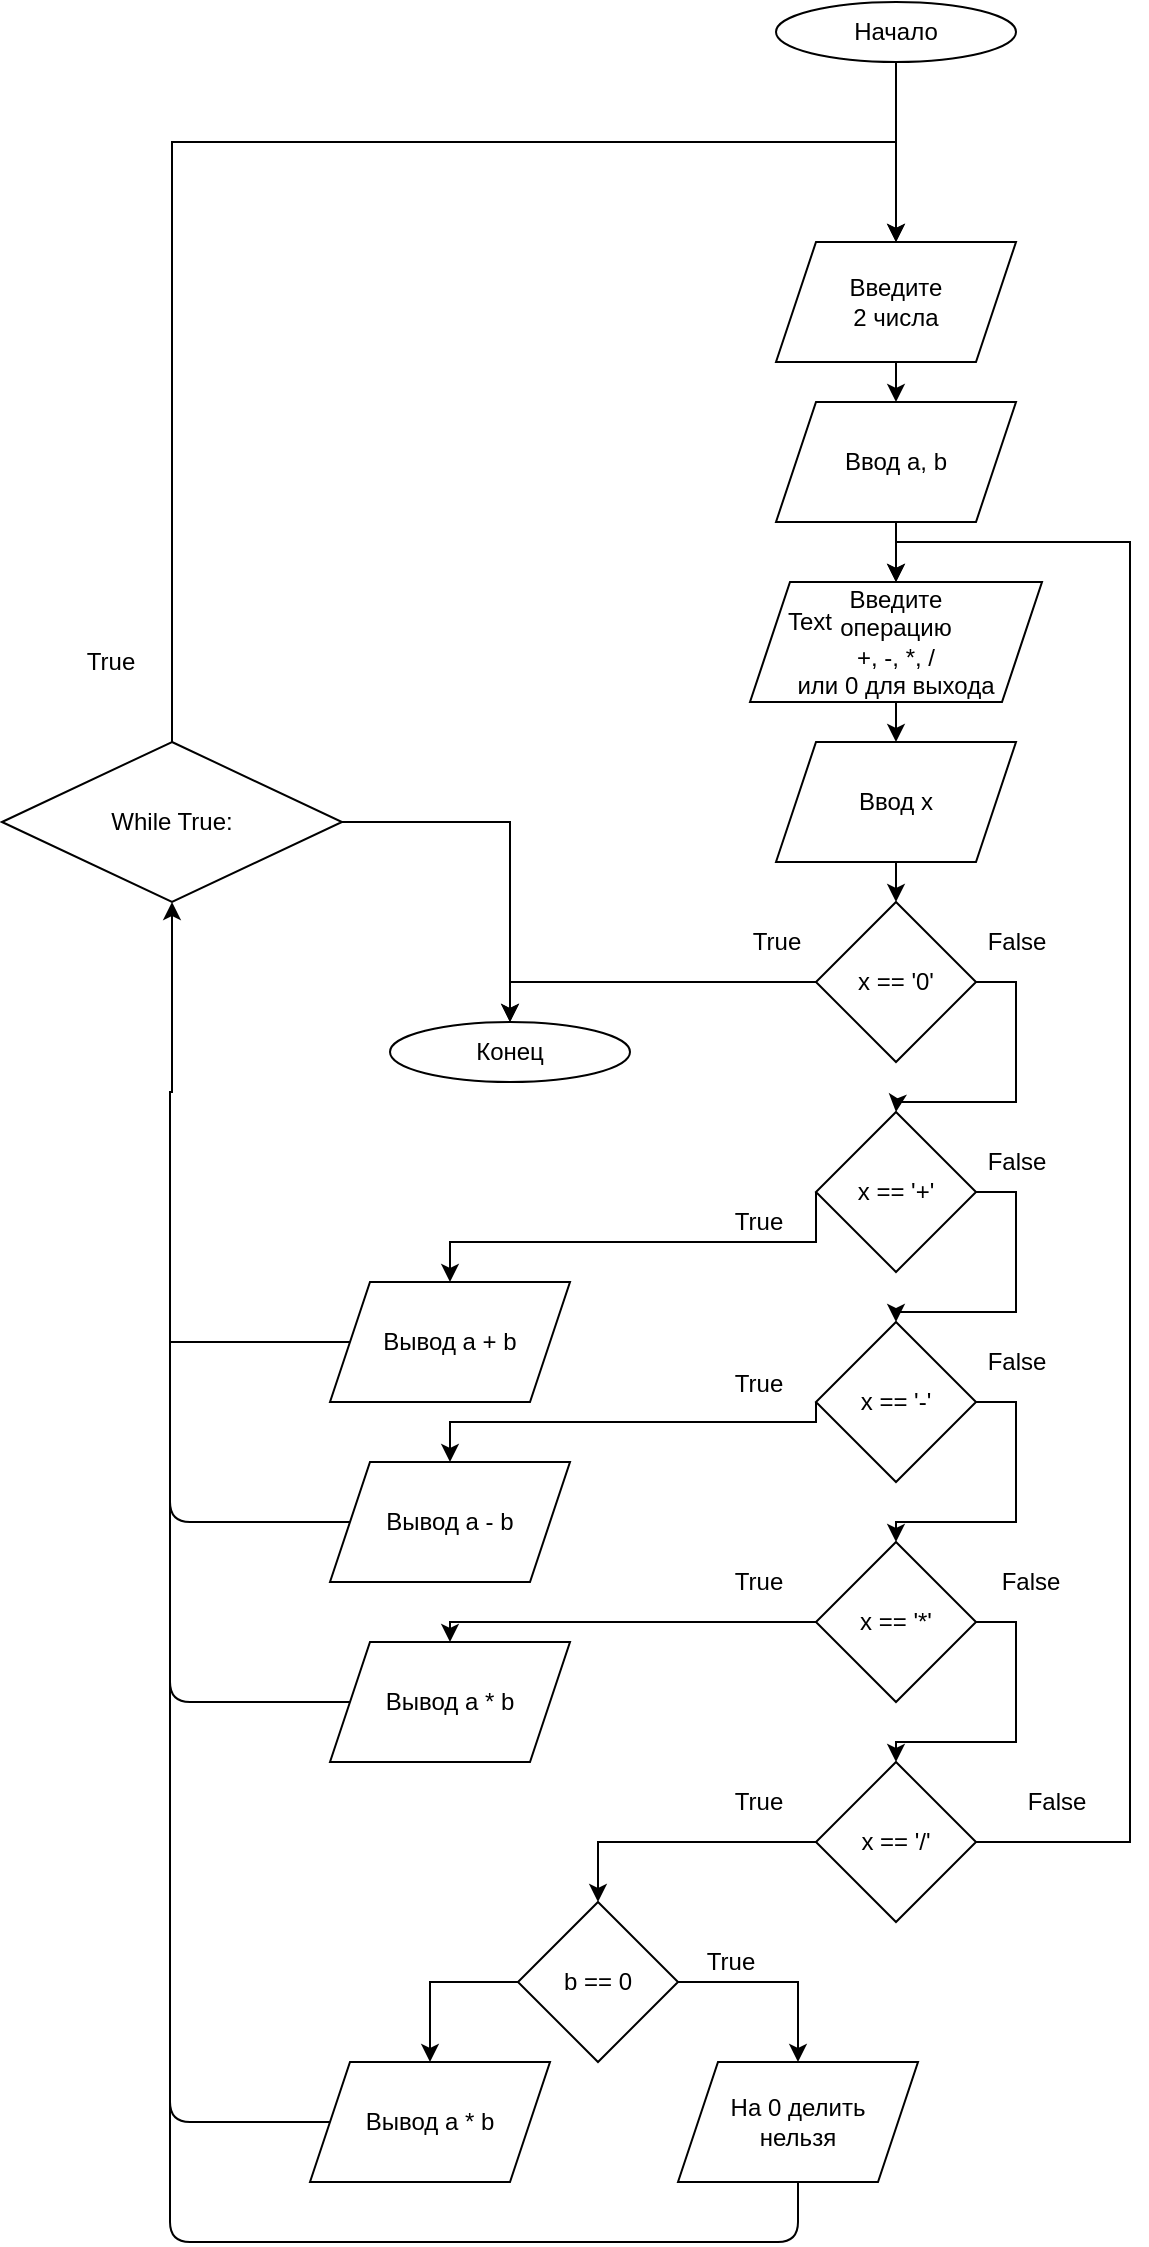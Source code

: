 <mxfile version="13.10.9" type="github" pages="4">
  <diagram id="VT2f-Ld-fOvwMGKV6vzP" name="Task-1">
    <mxGraphModel dx="1113" dy="523" grid="1" gridSize="10" guides="1" tooltips="1" connect="1" arrows="1" fold="1" page="1" pageScale="1" pageWidth="827" pageHeight="1169" math="0" shadow="0">
      <root>
        <mxCell id="0" />
        <mxCell id="1" parent="0" />
        <mxCell id="t2oTwk8DVBexvegv-AdL-6" style="edgeStyle=orthogonalEdgeStyle;rounded=0;orthogonalLoop=1;jettySize=auto;html=1;exitX=0.5;exitY=1;exitDx=0;exitDy=0;entryX=0.5;entryY=0;entryDx=0;entryDy=0;" edge="1" parent="1" source="LcvdypNpKHE5uMJmsT2d-2" target="LcvdypNpKHE5uMJmsT2d-3">
          <mxGeometry relative="1" as="geometry">
            <Array as="points">
              <mxPoint x="523" y="110" />
              <mxPoint x="523" y="110" />
            </Array>
          </mxGeometry>
        </mxCell>
        <mxCell id="LcvdypNpKHE5uMJmsT2d-2" value="Начало" style="ellipse;whiteSpace=wrap;html=1;" vertex="1" parent="1">
          <mxGeometry x="463" y="30" width="120" height="30" as="geometry" />
        </mxCell>
        <mxCell id="LcvdypNpKHE5uMJmsT2d-62" style="edgeStyle=orthogonalEdgeStyle;rounded=0;orthogonalLoop=1;jettySize=auto;html=1;exitX=0.5;exitY=1;exitDx=0;exitDy=0;entryX=0.5;entryY=0;entryDx=0;entryDy=0;" edge="1" parent="1" source="LcvdypNpKHE5uMJmsT2d-3" target="LcvdypNpKHE5uMJmsT2d-6">
          <mxGeometry relative="1" as="geometry" />
        </mxCell>
        <mxCell id="LcvdypNpKHE5uMJmsT2d-3" value="Введите &lt;br&gt;2 числа" style="shape=parallelogram;perimeter=parallelogramPerimeter;whiteSpace=wrap;html=1;fixedSize=1;" vertex="1" parent="1">
          <mxGeometry x="463" y="150" width="120" height="60" as="geometry" />
        </mxCell>
        <mxCell id="LcvdypNpKHE5uMJmsT2d-63" style="edgeStyle=orthogonalEdgeStyle;rounded=0;orthogonalLoop=1;jettySize=auto;html=1;exitX=0.5;exitY=1;exitDx=0;exitDy=0;" edge="1" parent="1" source="LcvdypNpKHE5uMJmsT2d-6">
          <mxGeometry relative="1" as="geometry">
            <mxPoint x="523" y="320" as="targetPoint" />
          </mxGeometry>
        </mxCell>
        <mxCell id="LcvdypNpKHE5uMJmsT2d-6" value="Ввод а, b" style="shape=parallelogram;perimeter=parallelogramPerimeter;whiteSpace=wrap;html=1;fixedSize=1;" vertex="1" parent="1">
          <mxGeometry x="463" y="230" width="120" height="60" as="geometry" />
        </mxCell>
        <mxCell id="LcvdypNpKHE5uMJmsT2d-64" style="edgeStyle=orthogonalEdgeStyle;rounded=0;orthogonalLoop=1;jettySize=auto;html=1;exitX=0.5;exitY=1;exitDx=0;exitDy=0;entryX=0.5;entryY=0;entryDx=0;entryDy=0;" edge="1" parent="1" source="LcvdypNpKHE5uMJmsT2d-7" target="LcvdypNpKHE5uMJmsT2d-8">
          <mxGeometry relative="1" as="geometry" />
        </mxCell>
        <mxCell id="LcvdypNpKHE5uMJmsT2d-7" value="Введите &lt;br&gt;операцию&lt;br&gt;+, -, *, /&lt;br&gt;или 0 для выхода" style="shape=parallelogram;perimeter=parallelogramPerimeter;whiteSpace=wrap;html=1;fixedSize=1;" vertex="1" parent="1">
          <mxGeometry x="450" y="320" width="146" height="60" as="geometry" />
        </mxCell>
        <mxCell id="LcvdypNpKHE5uMJmsT2d-65" style="edgeStyle=orthogonalEdgeStyle;rounded=0;orthogonalLoop=1;jettySize=auto;html=1;exitX=0.5;exitY=1;exitDx=0;exitDy=0;entryX=0.5;entryY=0;entryDx=0;entryDy=0;" edge="1" parent="1" source="LcvdypNpKHE5uMJmsT2d-8" target="LcvdypNpKHE5uMJmsT2d-10">
          <mxGeometry relative="1" as="geometry" />
        </mxCell>
        <mxCell id="LcvdypNpKHE5uMJmsT2d-8" value="Ввод x" style="shape=parallelogram;perimeter=parallelogramPerimeter;whiteSpace=wrap;html=1;fixedSize=1;" vertex="1" parent="1">
          <mxGeometry x="463" y="400" width="120" height="60" as="geometry" />
        </mxCell>
        <mxCell id="t2oTwk8DVBexvegv-AdL-5" style="edgeStyle=orthogonalEdgeStyle;rounded=0;orthogonalLoop=1;jettySize=auto;html=1;exitX=0.5;exitY=0;exitDx=0;exitDy=0;entryX=0.5;entryY=0;entryDx=0;entryDy=0;" edge="1" parent="1" source="LcvdypNpKHE5uMJmsT2d-9" target="LcvdypNpKHE5uMJmsT2d-3">
          <mxGeometry relative="1" as="geometry">
            <Array as="points">
              <mxPoint x="161" y="100" />
              <mxPoint x="523" y="100" />
            </Array>
          </mxGeometry>
        </mxCell>
        <mxCell id="t2oTwk8DVBexvegv-AdL-11" style="edgeStyle=orthogonalEdgeStyle;rounded=0;orthogonalLoop=1;jettySize=auto;html=1;exitX=1;exitY=0.5;exitDx=0;exitDy=0;entryX=0.5;entryY=0;entryDx=0;entryDy=0;" edge="1" parent="1" source="LcvdypNpKHE5uMJmsT2d-9" target="LcvdypNpKHE5uMJmsT2d-11">
          <mxGeometry relative="1" as="geometry" />
        </mxCell>
        <mxCell id="LcvdypNpKHE5uMJmsT2d-9" value="While True:" style="rhombus;whiteSpace=wrap;html=1;" vertex="1" parent="1">
          <mxGeometry x="76" y="400" width="170" height="80" as="geometry" />
        </mxCell>
        <mxCell id="LcvdypNpKHE5uMJmsT2d-12" style="edgeStyle=orthogonalEdgeStyle;rounded=0;orthogonalLoop=1;jettySize=auto;html=1;exitX=0;exitY=0.5;exitDx=0;exitDy=0;entryX=0.5;entryY=0;entryDx=0;entryDy=0;" edge="1" parent="1" source="LcvdypNpKHE5uMJmsT2d-10" target="LcvdypNpKHE5uMJmsT2d-11">
          <mxGeometry relative="1" as="geometry" />
        </mxCell>
        <mxCell id="LcvdypNpKHE5uMJmsT2d-19" style="edgeStyle=orthogonalEdgeStyle;rounded=0;orthogonalLoop=1;jettySize=auto;html=1;exitX=1;exitY=0.5;exitDx=0;exitDy=0;entryX=0.5;entryY=0;entryDx=0;entryDy=0;" edge="1" parent="1" source="LcvdypNpKHE5uMJmsT2d-10">
          <mxGeometry relative="1" as="geometry">
            <mxPoint x="523" y="585" as="targetPoint" />
          </mxGeometry>
        </mxCell>
        <mxCell id="LcvdypNpKHE5uMJmsT2d-10" value="x == &#39;0&#39;" style="rhombus;whiteSpace=wrap;html=1;" vertex="1" parent="1">
          <mxGeometry x="483" y="480" width="80" height="80" as="geometry" />
        </mxCell>
        <mxCell id="LcvdypNpKHE5uMJmsT2d-11" value="Конец" style="ellipse;whiteSpace=wrap;html=1;" vertex="1" parent="1">
          <mxGeometry x="270" y="540" width="120" height="30" as="geometry" />
        </mxCell>
        <mxCell id="LcvdypNpKHE5uMJmsT2d-15" value="Text" style="text;html=1;strokeColor=none;fillColor=none;align=center;verticalAlign=middle;whiteSpace=wrap;rounded=0;" vertex="1" parent="1">
          <mxGeometry x="460" y="330" width="40" height="20" as="geometry" />
        </mxCell>
        <mxCell id="LcvdypNpKHE5uMJmsT2d-16" value="True" style="text;html=1;align=center;verticalAlign=middle;resizable=0;points=[];autosize=1;" vertex="1" parent="1">
          <mxGeometry x="110" y="350" width="40" height="20" as="geometry" />
        </mxCell>
        <mxCell id="LcvdypNpKHE5uMJmsT2d-18" value="True" style="text;html=1;align=center;verticalAlign=middle;resizable=0;points=[];autosize=1;" vertex="1" parent="1">
          <mxGeometry x="434" y="630" width="40" height="20" as="geometry" />
        </mxCell>
        <mxCell id="LcvdypNpKHE5uMJmsT2d-49" style="edgeStyle=orthogonalEdgeStyle;rounded=0;orthogonalLoop=1;jettySize=auto;html=1;exitX=1;exitY=0.5;exitDx=0;exitDy=0;entryX=0.5;entryY=0;entryDx=0;entryDy=0;" edge="1" parent="1" source="LcvdypNpKHE5uMJmsT2d-20" target="LcvdypNpKHE5uMJmsT2d-21">
          <mxGeometry relative="1" as="geometry" />
        </mxCell>
        <mxCell id="LcvdypNpKHE5uMJmsT2d-50" style="edgeStyle=orthogonalEdgeStyle;rounded=0;orthogonalLoop=1;jettySize=auto;html=1;exitX=0;exitY=0.5;exitDx=0;exitDy=0;entryX=0.5;entryY=0;entryDx=0;entryDy=0;" edge="1" parent="1" source="LcvdypNpKHE5uMJmsT2d-20" target="LcvdypNpKHE5uMJmsT2d-24">
          <mxGeometry relative="1" as="geometry">
            <Array as="points">
              <mxPoint x="483" y="650" />
              <mxPoint x="300" y="650" />
            </Array>
          </mxGeometry>
        </mxCell>
        <mxCell id="LcvdypNpKHE5uMJmsT2d-20" value="x == &#39;+&#39;" style="rhombus;whiteSpace=wrap;html=1;" vertex="1" parent="1">
          <mxGeometry x="483" y="585" width="80" height="80" as="geometry" />
        </mxCell>
        <mxCell id="LcvdypNpKHE5uMJmsT2d-48" style="edgeStyle=orthogonalEdgeStyle;rounded=0;orthogonalLoop=1;jettySize=auto;html=1;exitX=1;exitY=0.5;exitDx=0;exitDy=0;" edge="1" parent="1" source="LcvdypNpKHE5uMJmsT2d-21" target="LcvdypNpKHE5uMJmsT2d-22">
          <mxGeometry relative="1" as="geometry" />
        </mxCell>
        <mxCell id="LcvdypNpKHE5uMJmsT2d-51" style="edgeStyle=orthogonalEdgeStyle;rounded=0;orthogonalLoop=1;jettySize=auto;html=1;exitX=0;exitY=0.5;exitDx=0;exitDy=0;entryX=0.5;entryY=0;entryDx=0;entryDy=0;" edge="1" parent="1" source="LcvdypNpKHE5uMJmsT2d-21" target="LcvdypNpKHE5uMJmsT2d-25">
          <mxGeometry relative="1" as="geometry">
            <Array as="points">
              <mxPoint x="483" y="740" />
              <mxPoint x="300" y="740" />
            </Array>
          </mxGeometry>
        </mxCell>
        <mxCell id="LcvdypNpKHE5uMJmsT2d-21" value="x == &#39;-&#39;" style="rhombus;whiteSpace=wrap;html=1;" vertex="1" parent="1">
          <mxGeometry x="483" y="690" width="80" height="80" as="geometry" />
        </mxCell>
        <mxCell id="LcvdypNpKHE5uMJmsT2d-47" style="edgeStyle=orthogonalEdgeStyle;rounded=0;orthogonalLoop=1;jettySize=auto;html=1;exitX=1;exitY=0.5;exitDx=0;exitDy=0;" edge="1" parent="1" source="LcvdypNpKHE5uMJmsT2d-22" target="LcvdypNpKHE5uMJmsT2d-23">
          <mxGeometry relative="1" as="geometry" />
        </mxCell>
        <mxCell id="LcvdypNpKHE5uMJmsT2d-52" style="edgeStyle=orthogonalEdgeStyle;rounded=0;orthogonalLoop=1;jettySize=auto;html=1;exitX=0;exitY=0.5;exitDx=0;exitDy=0;entryX=0.5;entryY=0;entryDx=0;entryDy=0;" edge="1" parent="1" source="LcvdypNpKHE5uMJmsT2d-22" target="LcvdypNpKHE5uMJmsT2d-26">
          <mxGeometry relative="1" as="geometry">
            <Array as="points">
              <mxPoint x="300" y="840" />
            </Array>
          </mxGeometry>
        </mxCell>
        <mxCell id="LcvdypNpKHE5uMJmsT2d-22" value="x == &#39;*&#39;" style="rhombus;whiteSpace=wrap;html=1;" vertex="1" parent="1">
          <mxGeometry x="483" y="800" width="80" height="80" as="geometry" />
        </mxCell>
        <mxCell id="LcvdypNpKHE5uMJmsT2d-43" style="edgeStyle=orthogonalEdgeStyle;rounded=0;orthogonalLoop=1;jettySize=auto;html=1;exitX=0;exitY=0.5;exitDx=0;exitDy=0;entryX=0.5;entryY=0;entryDx=0;entryDy=0;" edge="1" parent="1" source="LcvdypNpKHE5uMJmsT2d-23" target="LcvdypNpKHE5uMJmsT2d-7">
          <mxGeometry relative="1" as="geometry">
            <Array as="points">
              <mxPoint x="640" y="950" />
              <mxPoint x="640" y="300" />
              <mxPoint x="523" y="300" />
            </Array>
          </mxGeometry>
        </mxCell>
        <mxCell id="LcvdypNpKHE5uMJmsT2d-44" style="edgeStyle=orthogonalEdgeStyle;rounded=0;orthogonalLoop=1;jettySize=auto;html=1;exitX=0;exitY=0.5;exitDx=0;exitDy=0;entryX=0.5;entryY=0;entryDx=0;entryDy=0;" edge="1" parent="1" source="LcvdypNpKHE5uMJmsT2d-23" target="LcvdypNpKHE5uMJmsT2d-37">
          <mxGeometry relative="1" as="geometry" />
        </mxCell>
        <mxCell id="LcvdypNpKHE5uMJmsT2d-23" value="x == &#39;/&#39;" style="rhombus;whiteSpace=wrap;html=1;" vertex="1" parent="1">
          <mxGeometry x="483" y="910" width="80" height="80" as="geometry" />
        </mxCell>
        <mxCell id="t2oTwk8DVBexvegv-AdL-1" style="edgeStyle=orthogonalEdgeStyle;rounded=0;orthogonalLoop=1;jettySize=auto;html=1;exitX=0;exitY=0.5;exitDx=0;exitDy=0;entryX=0.5;entryY=1;entryDx=0;entryDy=0;" edge="1" parent="1" source="LcvdypNpKHE5uMJmsT2d-24" target="LcvdypNpKHE5uMJmsT2d-9">
          <mxGeometry relative="1" as="geometry">
            <Array as="points">
              <mxPoint x="160" y="700" />
              <mxPoint x="160" y="575" />
              <mxPoint x="161" y="480" />
            </Array>
          </mxGeometry>
        </mxCell>
        <mxCell id="LcvdypNpKHE5uMJmsT2d-24" value="Вывод a + b" style="shape=parallelogram;perimeter=parallelogramPerimeter;whiteSpace=wrap;html=1;fixedSize=1;" vertex="1" parent="1">
          <mxGeometry x="240" y="670" width="120" height="60" as="geometry" />
        </mxCell>
        <mxCell id="LcvdypNpKHE5uMJmsT2d-25" value="Вывод a - b" style="shape=parallelogram;perimeter=parallelogramPerimeter;whiteSpace=wrap;html=1;fixedSize=1;" vertex="1" parent="1">
          <mxGeometry x="240" y="760" width="120" height="60" as="geometry" />
        </mxCell>
        <mxCell id="LcvdypNpKHE5uMJmsT2d-26" value="Вывод a * b" style="shape=parallelogram;perimeter=parallelogramPerimeter;whiteSpace=wrap;html=1;fixedSize=1;" vertex="1" parent="1">
          <mxGeometry x="240" y="850" width="120" height="60" as="geometry" />
        </mxCell>
        <mxCell id="LcvdypNpKHE5uMJmsT2d-39" style="edgeStyle=orthogonalEdgeStyle;rounded=0;orthogonalLoop=1;jettySize=auto;html=1;exitX=1;exitY=0.5;exitDx=0;exitDy=0;entryX=0.5;entryY=0;entryDx=0;entryDy=0;" edge="1" parent="1" source="LcvdypNpKHE5uMJmsT2d-37" target="LcvdypNpKHE5uMJmsT2d-38">
          <mxGeometry relative="1" as="geometry" />
        </mxCell>
        <mxCell id="LcvdypNpKHE5uMJmsT2d-42" style="edgeStyle=orthogonalEdgeStyle;rounded=0;orthogonalLoop=1;jettySize=auto;html=1;exitX=0;exitY=0.5;exitDx=0;exitDy=0;entryX=0.5;entryY=0;entryDx=0;entryDy=0;" edge="1" parent="1" source="LcvdypNpKHE5uMJmsT2d-37" target="LcvdypNpKHE5uMJmsT2d-41">
          <mxGeometry relative="1" as="geometry" />
        </mxCell>
        <mxCell id="LcvdypNpKHE5uMJmsT2d-37" value="b == 0" style="rhombus;whiteSpace=wrap;html=1;" vertex="1" parent="1">
          <mxGeometry x="334" y="980" width="80" height="80" as="geometry" />
        </mxCell>
        <mxCell id="LcvdypNpKHE5uMJmsT2d-38" value="На 0 делить &lt;br&gt;нельзя" style="shape=parallelogram;perimeter=parallelogramPerimeter;whiteSpace=wrap;html=1;fixedSize=1;" vertex="1" parent="1">
          <mxGeometry x="414" y="1060" width="120" height="60" as="geometry" />
        </mxCell>
        <mxCell id="LcvdypNpKHE5uMJmsT2d-41" value="Вывод a * b" style="shape=parallelogram;perimeter=parallelogramPerimeter;whiteSpace=wrap;html=1;fixedSize=1;" vertex="1" parent="1">
          <mxGeometry x="230" y="1060" width="120" height="60" as="geometry" />
        </mxCell>
        <mxCell id="LcvdypNpKHE5uMJmsT2d-45" value="True" style="text;html=1;align=center;verticalAlign=middle;resizable=0;points=[];autosize=1;" vertex="1" parent="1">
          <mxGeometry x="443" y="490" width="40" height="20" as="geometry" />
        </mxCell>
        <mxCell id="LcvdypNpKHE5uMJmsT2d-46" value="True" style="text;html=1;align=center;verticalAlign=middle;resizable=0;points=[];autosize=1;" vertex="1" parent="1">
          <mxGeometry x="434" y="711" width="40" height="20" as="geometry" />
        </mxCell>
        <mxCell id="LcvdypNpKHE5uMJmsT2d-59" value="True" style="text;html=1;align=center;verticalAlign=middle;resizable=0;points=[];autosize=1;" vertex="1" parent="1">
          <mxGeometry x="434" y="810" width="40" height="20" as="geometry" />
        </mxCell>
        <mxCell id="LcvdypNpKHE5uMJmsT2d-60" value="True" style="text;html=1;align=center;verticalAlign=middle;resizable=0;points=[];autosize=1;" vertex="1" parent="1">
          <mxGeometry x="434" y="920" width="40" height="20" as="geometry" />
        </mxCell>
        <mxCell id="LcvdypNpKHE5uMJmsT2d-66" value="True" style="text;html=1;align=center;verticalAlign=middle;resizable=0;points=[];autosize=1;" vertex="1" parent="1">
          <mxGeometry x="420" y="1000" width="40" height="20" as="geometry" />
        </mxCell>
        <mxCell id="LcvdypNpKHE5uMJmsT2d-67" value="False" style="text;html=1;align=center;verticalAlign=middle;resizable=0;points=[];autosize=1;" vertex="1" parent="1">
          <mxGeometry x="583" y="920" width="40" height="20" as="geometry" />
        </mxCell>
        <mxCell id="LcvdypNpKHE5uMJmsT2d-70" value="" style="endArrow=none;html=1;exitX=0;exitY=0.5;exitDx=0;exitDy=0;" edge="1" parent="1" source="LcvdypNpKHE5uMJmsT2d-25">
          <mxGeometry width="50" height="50" relative="1" as="geometry">
            <mxPoint x="430" y="690" as="sourcePoint" />
            <mxPoint x="160" y="700" as="targetPoint" />
            <Array as="points">
              <mxPoint x="160" y="790" />
            </Array>
          </mxGeometry>
        </mxCell>
        <mxCell id="LcvdypNpKHE5uMJmsT2d-71" value="" style="endArrow=none;html=1;exitX=0;exitY=0.5;exitDx=0;exitDy=0;" edge="1" parent="1">
          <mxGeometry width="50" height="50" relative="1" as="geometry">
            <mxPoint x="250" y="880" as="sourcePoint" />
            <mxPoint x="160" y="750" as="targetPoint" />
            <Array as="points">
              <mxPoint x="160" y="880" />
            </Array>
          </mxGeometry>
        </mxCell>
        <mxCell id="LcvdypNpKHE5uMJmsT2d-72" value="" style="endArrow=none;html=1;exitX=0;exitY=0.5;exitDx=0;exitDy=0;" edge="1" parent="1">
          <mxGeometry width="50" height="50" relative="1" as="geometry">
            <mxPoint x="240" y="1090" as="sourcePoint" />
            <mxPoint x="160" y="840" as="targetPoint" />
            <Array as="points">
              <mxPoint x="160" y="1090" />
            </Array>
          </mxGeometry>
        </mxCell>
        <mxCell id="LcvdypNpKHE5uMJmsT2d-73" value="" style="endArrow=none;html=1;exitX=0.5;exitY=1;exitDx=0;exitDy=0;" edge="1" parent="1" source="LcvdypNpKHE5uMJmsT2d-38">
          <mxGeometry width="50" height="50" relative="1" as="geometry">
            <mxPoint x="240" y="1150" as="sourcePoint" />
            <mxPoint x="160" y="900" as="targetPoint" />
            <Array as="points">
              <mxPoint x="474" y="1150" />
              <mxPoint x="160" y="1150" />
            </Array>
          </mxGeometry>
        </mxCell>
        <mxCell id="t2oTwk8DVBexvegv-AdL-7" value="False" style="text;html=1;align=center;verticalAlign=middle;resizable=0;points=[];autosize=1;" vertex="1" parent="1">
          <mxGeometry x="570" y="810" width="40" height="20" as="geometry" />
        </mxCell>
        <mxCell id="t2oTwk8DVBexvegv-AdL-8" value="False" style="text;html=1;align=center;verticalAlign=middle;resizable=0;points=[];autosize=1;" vertex="1" parent="1">
          <mxGeometry x="563" y="700" width="40" height="20" as="geometry" />
        </mxCell>
        <mxCell id="t2oTwk8DVBexvegv-AdL-9" value="False" style="text;html=1;align=center;verticalAlign=middle;resizable=0;points=[];autosize=1;" vertex="1" parent="1">
          <mxGeometry x="563" y="600" width="40" height="20" as="geometry" />
        </mxCell>
        <mxCell id="t2oTwk8DVBexvegv-AdL-10" value="False" style="text;html=1;align=center;verticalAlign=middle;resizable=0;points=[];autosize=1;" vertex="1" parent="1">
          <mxGeometry x="563" y="490" width="40" height="20" as="geometry" />
        </mxCell>
      </root>
    </mxGraphModel>
  </diagram>
  <diagram id="Qdlk5QYMkJc4JxkGCav2" name="Task-2">
    <mxGraphModel dx="779" dy="366" grid="1" gridSize="10" guides="1" tooltips="1" connect="1" arrows="1" fold="1" page="1" pageScale="1" pageWidth="827" pageHeight="1169" math="0" shadow="0">
      <root>
        <mxCell id="s9MO6slRQAKR452YOkkZ-0" />
        <mxCell id="s9MO6slRQAKR452YOkkZ-1" parent="s9MO6slRQAKR452YOkkZ-0" />
        <mxCell id="WdgyCrZn1hmxIxN4cczu-21" style="edgeStyle=orthogonalEdgeStyle;rounded=0;orthogonalLoop=1;jettySize=auto;html=1;exitX=0.5;exitY=1;exitDx=0;exitDy=0;entryX=0.5;entryY=0;entryDx=0;entryDy=0;" edge="1" parent="s9MO6slRQAKR452YOkkZ-1" source="s9MO6slRQAKR452YOkkZ-2" target="s9MO6slRQAKR452YOkkZ-3">
          <mxGeometry relative="1" as="geometry" />
        </mxCell>
        <mxCell id="s9MO6slRQAKR452YOkkZ-2" value="Начало" style="ellipse;whiteSpace=wrap;html=1;" vertex="1" parent="s9MO6slRQAKR452YOkkZ-1">
          <mxGeometry x="354" y="40" width="120" height="30" as="geometry" />
        </mxCell>
        <mxCell id="WdgyCrZn1hmxIxN4cczu-22" style="edgeStyle=orthogonalEdgeStyle;rounded=0;orthogonalLoop=1;jettySize=auto;html=1;exitX=0.5;exitY=1;exitDx=0;exitDy=0;entryX=0.5;entryY=0;entryDx=0;entryDy=0;" edge="1" parent="s9MO6slRQAKR452YOkkZ-1" source="s9MO6slRQAKR452YOkkZ-3" target="s9MO6slRQAKR452YOkkZ-5">
          <mxGeometry relative="1" as="geometry" />
        </mxCell>
        <mxCell id="s9MO6slRQAKR452YOkkZ-3" value="Введите число" style="shape=parallelogram;perimeter=parallelogramPerimeter;whiteSpace=wrap;html=1;fixedSize=1;" vertex="1" parent="s9MO6slRQAKR452YOkkZ-1">
          <mxGeometry x="354" y="90" width="120" height="40" as="geometry" />
        </mxCell>
        <mxCell id="s9MO6slRQAKR452YOkkZ-4" style="edgeStyle=orthogonalEdgeStyle;rounded=0;orthogonalLoop=1;jettySize=auto;html=1;exitX=0.5;exitY=1;exitDx=0;exitDy=0;" edge="1" parent="s9MO6slRQAKR452YOkkZ-1" source="s9MO6slRQAKR452YOkkZ-3" target="s9MO6slRQAKR452YOkkZ-3">
          <mxGeometry relative="1" as="geometry" />
        </mxCell>
        <mxCell id="WdgyCrZn1hmxIxN4cczu-23" style="edgeStyle=orthogonalEdgeStyle;rounded=0;orthogonalLoop=1;jettySize=auto;html=1;exitX=0.5;exitY=1;exitDx=0;exitDy=0;entryX=0.5;entryY=0;entryDx=0;entryDy=0;" edge="1" parent="s9MO6slRQAKR452YOkkZ-1" source="s9MO6slRQAKR452YOkkZ-5" target="WdgyCrZn1hmxIxN4cczu-3">
          <mxGeometry relative="1" as="geometry" />
        </mxCell>
        <mxCell id="s9MO6slRQAKR452YOkkZ-5" value="ввод а" style="shape=parallelogram;perimeter=parallelogramPerimeter;whiteSpace=wrap;html=1;fixedSize=1;" vertex="1" parent="s9MO6slRQAKR452YOkkZ-1">
          <mxGeometry x="354" y="150" width="120" height="40" as="geometry" />
        </mxCell>
        <mxCell id="WdgyCrZn1hmxIxN4cczu-4" style="edgeStyle=orthogonalEdgeStyle;rounded=0;orthogonalLoop=1;jettySize=auto;html=1;exitX=0.5;exitY=1;exitDx=0;exitDy=0;entryX=0.5;entryY=0;entryDx=0;entryDy=0;" edge="1" parent="s9MO6slRQAKR452YOkkZ-1" source="WdgyCrZn1hmxIxN4cczu-0" target="WdgyCrZn1hmxIxN4cczu-2">
          <mxGeometry relative="1" as="geometry" />
        </mxCell>
        <mxCell id="WdgyCrZn1hmxIxN4cczu-19" style="edgeStyle=orthogonalEdgeStyle;rounded=0;orthogonalLoop=1;jettySize=auto;html=1;exitX=1;exitY=0.5;exitDx=0;exitDy=0;entryX=0.5;entryY=0;entryDx=0;entryDy=0;" edge="1" parent="s9MO6slRQAKR452YOkkZ-1" source="WdgyCrZn1hmxIxN4cczu-0" target="WdgyCrZn1hmxIxN4cczu-18">
          <mxGeometry relative="1" as="geometry">
            <Array as="points">
              <mxPoint x="640" y="340" />
              <mxPoint x="640" y="680" />
              <mxPoint x="480" y="680" />
            </Array>
          </mxGeometry>
        </mxCell>
        <mxCell id="WdgyCrZn1hmxIxN4cczu-0" value="i &amp;lt;=n" style="rhombus;whiteSpace=wrap;html=1;" vertex="1" parent="s9MO6slRQAKR452YOkkZ-1">
          <mxGeometry x="374" y="300" width="80" height="80" as="geometry" />
        </mxCell>
        <mxCell id="WdgyCrZn1hmxIxN4cczu-7" style="edgeStyle=orthogonalEdgeStyle;rounded=0;orthogonalLoop=1;jettySize=auto;html=1;exitX=0.5;exitY=1;exitDx=0;exitDy=0;entryX=0.5;entryY=0;entryDx=0;entryDy=0;" edge="1" parent="s9MO6slRQAKR452YOkkZ-1" source="WdgyCrZn1hmxIxN4cczu-2" target="WdgyCrZn1hmxIxN4cczu-6">
          <mxGeometry relative="1" as="geometry" />
        </mxCell>
        <mxCell id="WdgyCrZn1hmxIxN4cczu-10" style="edgeStyle=orthogonalEdgeStyle;rounded=0;orthogonalLoop=1;jettySize=auto;html=1;exitX=1;exitY=0.5;exitDx=0;exitDy=0;" edge="1" parent="s9MO6slRQAKR452YOkkZ-1" source="WdgyCrZn1hmxIxN4cczu-2" target="WdgyCrZn1hmxIxN4cczu-9">
          <mxGeometry relative="1" as="geometry" />
        </mxCell>
        <mxCell id="WdgyCrZn1hmxIxN4cczu-2" value="int(a[i])%2 == 0" style="rhombus;whiteSpace=wrap;html=1;" vertex="1" parent="s9MO6slRQAKR452YOkkZ-1">
          <mxGeometry x="321" y="400" width="186" height="80" as="geometry" />
        </mxCell>
        <mxCell id="WdgyCrZn1hmxIxN4cczu-5" style="edgeStyle=orthogonalEdgeStyle;rounded=0;orthogonalLoop=1;jettySize=auto;html=1;exitX=0.5;exitY=1;exitDx=0;exitDy=0;entryX=0.5;entryY=0;entryDx=0;entryDy=0;" edge="1" parent="s9MO6slRQAKR452YOkkZ-1" source="WdgyCrZn1hmxIxN4cczu-3" target="WdgyCrZn1hmxIxN4cczu-0">
          <mxGeometry relative="1" as="geometry" />
        </mxCell>
        <mxCell id="WdgyCrZn1hmxIxN4cczu-3" value="i = 0&lt;br&gt;cnt1 = 0&lt;br&gt;cnt2 = 0" style="rounded=0;whiteSpace=wrap;html=1;" vertex="1" parent="s9MO6slRQAKR452YOkkZ-1">
          <mxGeometry x="354" y="210" width="120" height="60" as="geometry" />
        </mxCell>
        <mxCell id="WdgyCrZn1hmxIxN4cczu-13" style="edgeStyle=orthogonalEdgeStyle;rounded=0;orthogonalLoop=1;jettySize=auto;html=1;exitX=0.5;exitY=1;exitDx=0;exitDy=0;" edge="1" parent="s9MO6slRQAKR452YOkkZ-1" source="WdgyCrZn1hmxIxN4cczu-6">
          <mxGeometry relative="1" as="geometry">
            <mxPoint x="480" y="610" as="targetPoint" />
            <Array as="points">
              <mxPoint x="414" y="570" />
              <mxPoint x="480" y="570" />
            </Array>
          </mxGeometry>
        </mxCell>
        <mxCell id="WdgyCrZn1hmxIxN4cczu-6" value="cnt2 = cnt2 + 1" style="rounded=0;whiteSpace=wrap;html=1;" vertex="1" parent="s9MO6slRQAKR452YOkkZ-1">
          <mxGeometry x="354" y="500" width="120" height="30" as="geometry" />
        </mxCell>
        <mxCell id="WdgyCrZn1hmxIxN4cczu-14" style="edgeStyle=orthogonalEdgeStyle;rounded=0;orthogonalLoop=1;jettySize=auto;html=1;exitX=0.5;exitY=1;exitDx=0;exitDy=0;entryX=0;entryY=0.5;entryDx=0;entryDy=0;" edge="1" parent="s9MO6slRQAKR452YOkkZ-1" source="WdgyCrZn1hmxIxN4cczu-8" target="WdgyCrZn1hmxIxN4cczu-0">
          <mxGeometry relative="1" as="geometry">
            <Array as="points">
              <mxPoint x="480" y="660" />
              <mxPoint x="280" y="660" />
              <mxPoint x="280" y="340" />
            </Array>
          </mxGeometry>
        </mxCell>
        <mxCell id="WdgyCrZn1hmxIxN4cczu-8" value="i = i+1&lt;br&gt;" style="rounded=0;whiteSpace=wrap;html=1;" vertex="1" parent="s9MO6slRQAKR452YOkkZ-1">
          <mxGeometry x="420" y="610" width="120" height="30" as="geometry" />
        </mxCell>
        <mxCell id="WdgyCrZn1hmxIxN4cczu-12" style="edgeStyle=orthogonalEdgeStyle;rounded=0;orthogonalLoop=1;jettySize=auto;html=1;exitX=0.5;exitY=1;exitDx=0;exitDy=0;" edge="1" parent="s9MO6slRQAKR452YOkkZ-1" source="WdgyCrZn1hmxIxN4cczu-9" target="WdgyCrZn1hmxIxN4cczu-8">
          <mxGeometry relative="1" as="geometry" />
        </mxCell>
        <mxCell id="WdgyCrZn1hmxIxN4cczu-9" value="cnt2 = cnt2 + 1" style="rounded=0;whiteSpace=wrap;html=1;" vertex="1" parent="s9MO6slRQAKR452YOkkZ-1">
          <mxGeometry x="507" y="500" width="120" height="30" as="geometry" />
        </mxCell>
        <mxCell id="WdgyCrZn1hmxIxN4cczu-11" value="False" style="text;html=1;align=center;verticalAlign=middle;resizable=0;points=[];autosize=1;" vertex="1" parent="s9MO6slRQAKR452YOkkZ-1">
          <mxGeometry x="520" y="420" width="40" height="20" as="geometry" />
        </mxCell>
        <mxCell id="WdgyCrZn1hmxIxN4cczu-16" value="Конец" style="ellipse;whiteSpace=wrap;html=1;" vertex="1" parent="s9MO6slRQAKR452YOkkZ-1">
          <mxGeometry x="420" y="810" width="120" height="30" as="geometry" />
        </mxCell>
        <mxCell id="WdgyCrZn1hmxIxN4cczu-20" style="edgeStyle=orthogonalEdgeStyle;rounded=0;orthogonalLoop=1;jettySize=auto;html=1;exitX=0.5;exitY=1;exitDx=0;exitDy=0;entryX=0.5;entryY=0;entryDx=0;entryDy=0;" edge="1" parent="s9MO6slRQAKR452YOkkZ-1" source="WdgyCrZn1hmxIxN4cczu-18" target="WdgyCrZn1hmxIxN4cczu-16">
          <mxGeometry relative="1" as="geometry" />
        </mxCell>
        <mxCell id="WdgyCrZn1hmxIxN4cczu-18" value="Вывод &lt;br&gt;нечётных cnt1&amp;nbsp;&lt;br&gt;четных cnt2" style="shape=parallelogram;perimeter=parallelogramPerimeter;whiteSpace=wrap;html=1;fixedSize=1;" vertex="1" parent="s9MO6slRQAKR452YOkkZ-1">
          <mxGeometry x="420" y="700" width="120" height="60" as="geometry" />
        </mxCell>
        <mxCell id="WdgyCrZn1hmxIxN4cczu-24" value="False" style="text;html=1;align=center;verticalAlign=middle;resizable=0;points=[];autosize=1;" vertex="1" parent="s9MO6slRQAKR452YOkkZ-1">
          <mxGeometry x="454" y="320" width="40" height="20" as="geometry" />
        </mxCell>
      </root>
    </mxGraphModel>
  </diagram>
  <diagram id="UvPO1pqg-oHiMkGuBNw4" name="Task-3">
    <mxGraphModel dx="779" dy="366" grid="1" gridSize="10" guides="1" tooltips="1" connect="1" arrows="1" fold="1" page="1" pageScale="1" pageWidth="827" pageHeight="1169" math="0" shadow="0">
      <root>
        <mxCell id="DnpCAjdYiJS0ljS0bG-s-0" />
        <mxCell id="DnpCAjdYiJS0ljS0bG-s-1" parent="DnpCAjdYiJS0ljS0bG-s-0" />
        <mxCell id="DnpCAjdYiJS0ljS0bG-s-22" style="edgeStyle=orthogonalEdgeStyle;rounded=0;orthogonalLoop=1;jettySize=auto;html=1;exitX=0.5;exitY=1;exitDx=0;exitDy=0;entryX=0.5;entryY=0;entryDx=0;entryDy=0;" edge="1" parent="DnpCAjdYiJS0ljS0bG-s-1" source="DnpCAjdYiJS0ljS0bG-s-2" target="DnpCAjdYiJS0ljS0bG-s-9">
          <mxGeometry relative="1" as="geometry" />
        </mxCell>
        <mxCell id="DnpCAjdYiJS0ljS0bG-s-2" value="Начало" style="ellipse;whiteSpace=wrap;html=1;" vertex="1" parent="DnpCAjdYiJS0ljS0bG-s-1">
          <mxGeometry x="354" y="40" width="120" height="30" as="geometry" />
        </mxCell>
        <mxCell id="DnpCAjdYiJS0ljS0bG-s-16" style="edgeStyle=orthogonalEdgeStyle;rounded=0;orthogonalLoop=1;jettySize=auto;html=1;exitX=1;exitY=0.5;exitDx=0;exitDy=0;" edge="1" parent="DnpCAjdYiJS0ljS0bG-s-1" source="DnpCAjdYiJS0ljS0bG-s-3" target="DnpCAjdYiJS0ljS0bG-s-14">
          <mxGeometry relative="1" as="geometry">
            <Array as="points">
              <mxPoint x="500" y="275" />
              <mxPoint x="500" y="440" />
              <mxPoint x="414" y="440" />
            </Array>
          </mxGeometry>
        </mxCell>
        <mxCell id="DnpCAjdYiJS0ljS0bG-s-18" style="edgeStyle=orthogonalEdgeStyle;rounded=0;orthogonalLoop=1;jettySize=auto;html=1;exitX=0.5;exitY=1;exitDx=0;exitDy=0;entryX=0.5;entryY=0;entryDx=0;entryDy=0;" edge="1" parent="DnpCAjdYiJS0ljS0bG-s-1" source="DnpCAjdYiJS0ljS0bG-s-3" target="DnpCAjdYiJS0ljS0bG-s-6">
          <mxGeometry relative="1" as="geometry" />
        </mxCell>
        <mxCell id="DnpCAjdYiJS0ljS0bG-s-3" value="i &amp;lt;= n" style="rhombus;whiteSpace=wrap;html=1;" vertex="1" parent="DnpCAjdYiJS0ljS0bG-s-1">
          <mxGeometry x="348" y="250" width="131" height="50" as="geometry" />
        </mxCell>
        <mxCell id="DnpCAjdYiJS0ljS0bG-s-19" style="edgeStyle=orthogonalEdgeStyle;rounded=0;orthogonalLoop=1;jettySize=auto;html=1;exitX=0.5;exitY=1;exitDx=0;exitDy=0;entryX=0.5;entryY=0;entryDx=0;entryDy=0;" edge="1" parent="DnpCAjdYiJS0ljS0bG-s-1" source="DnpCAjdYiJS0ljS0bG-s-4" target="DnpCAjdYiJS0ljS0bG-s-3">
          <mxGeometry relative="1" as="geometry" />
        </mxCell>
        <mxCell id="DnpCAjdYiJS0ljS0bG-s-4" value="i = 0" style="rounded=0;whiteSpace=wrap;html=1;" vertex="1" parent="DnpCAjdYiJS0ljS0bG-s-1">
          <mxGeometry x="354" y="200" width="120" height="30" as="geometry" />
        </mxCell>
        <mxCell id="DnpCAjdYiJS0ljS0bG-s-5" style="edgeStyle=orthogonalEdgeStyle;rounded=0;orthogonalLoop=1;jettySize=auto;html=1;exitX=0.5;exitY=1;exitDx=0;exitDy=0;" edge="1" parent="DnpCAjdYiJS0ljS0bG-s-1" source="DnpCAjdYiJS0ljS0bG-s-3" target="DnpCAjdYiJS0ljS0bG-s-3">
          <mxGeometry relative="1" as="geometry" />
        </mxCell>
        <mxCell id="DnpCAjdYiJS0ljS0bG-s-17" style="edgeStyle=orthogonalEdgeStyle;rounded=0;orthogonalLoop=1;jettySize=auto;html=1;exitX=0.5;exitY=1;exitDx=0;exitDy=0;entryX=0.5;entryY=0;entryDx=0;entryDy=0;" edge="1" parent="DnpCAjdYiJS0ljS0bG-s-1" source="DnpCAjdYiJS0ljS0bG-s-6" target="DnpCAjdYiJS0ljS0bG-s-8">
          <mxGeometry relative="1" as="geometry" />
        </mxCell>
        <mxCell id="DnpCAjdYiJS0ljS0bG-s-6" value="b = a[i] + b" style="rounded=0;whiteSpace=wrap;html=1;" vertex="1" parent="DnpCAjdYiJS0ljS0bG-s-1">
          <mxGeometry x="353.5" y="320" width="120" height="30" as="geometry" />
        </mxCell>
        <mxCell id="DnpCAjdYiJS0ljS0bG-s-11" style="edgeStyle=orthogonalEdgeStyle;rounded=0;orthogonalLoop=1;jettySize=auto;html=1;exitX=0.5;exitY=1;exitDx=0;exitDy=0;entryX=0;entryY=0.5;entryDx=0;entryDy=0;" edge="1" parent="DnpCAjdYiJS0ljS0bG-s-1" source="DnpCAjdYiJS0ljS0bG-s-8" target="DnpCAjdYiJS0ljS0bG-s-3">
          <mxGeometry relative="1" as="geometry" />
        </mxCell>
        <mxCell id="DnpCAjdYiJS0ljS0bG-s-8" value="i = i + 1" style="rounded=0;whiteSpace=wrap;html=1;" vertex="1" parent="DnpCAjdYiJS0ljS0bG-s-1">
          <mxGeometry x="353.5" y="380" width="120" height="30" as="geometry" />
        </mxCell>
        <mxCell id="DnpCAjdYiJS0ljS0bG-s-21" style="edgeStyle=orthogonalEdgeStyle;rounded=0;orthogonalLoop=1;jettySize=auto;html=1;exitX=0.5;exitY=1;exitDx=0;exitDy=0;entryX=0.5;entryY=0;entryDx=0;entryDy=0;" edge="1" parent="DnpCAjdYiJS0ljS0bG-s-1" source="DnpCAjdYiJS0ljS0bG-s-9" target="DnpCAjdYiJS0ljS0bG-s-10">
          <mxGeometry relative="1" as="geometry" />
        </mxCell>
        <mxCell id="DnpCAjdYiJS0ljS0bG-s-9" value="Введите число" style="shape=parallelogram;perimeter=parallelogramPerimeter;whiteSpace=wrap;html=1;fixedSize=1;" vertex="1" parent="DnpCAjdYiJS0ljS0bG-s-1">
          <mxGeometry x="354" y="90" width="120" height="30" as="geometry" />
        </mxCell>
        <mxCell id="DnpCAjdYiJS0ljS0bG-s-20" style="edgeStyle=orthogonalEdgeStyle;rounded=0;orthogonalLoop=1;jettySize=auto;html=1;exitX=0.5;exitY=1;exitDx=0;exitDy=0;entryX=0.5;entryY=0;entryDx=0;entryDy=0;" edge="1" parent="DnpCAjdYiJS0ljS0bG-s-1" source="DnpCAjdYiJS0ljS0bG-s-10" target="DnpCAjdYiJS0ljS0bG-s-4">
          <mxGeometry relative="1" as="geometry" />
        </mxCell>
        <mxCell id="DnpCAjdYiJS0ljS0bG-s-10" value="Ввод a" style="shape=parallelogram;perimeter=parallelogramPerimeter;whiteSpace=wrap;html=1;fixedSize=1;" vertex="1" parent="DnpCAjdYiJS0ljS0bG-s-1">
          <mxGeometry x="354" y="150" width="120" height="30" as="geometry" />
        </mxCell>
        <mxCell id="DnpCAjdYiJS0ljS0bG-s-12" value="Конец" style="ellipse;whiteSpace=wrap;html=1;" vertex="1" parent="DnpCAjdYiJS0ljS0bG-s-1">
          <mxGeometry x="354" y="540" width="120" height="30" as="geometry" />
        </mxCell>
        <mxCell id="DnpCAjdYiJS0ljS0bG-s-15" style="edgeStyle=orthogonalEdgeStyle;rounded=0;orthogonalLoop=1;jettySize=auto;html=1;exitX=0.5;exitY=1;exitDx=0;exitDy=0;entryX=0.5;entryY=0;entryDx=0;entryDy=0;" edge="1" parent="DnpCAjdYiJS0ljS0bG-s-1" source="DnpCAjdYiJS0ljS0bG-s-14" target="DnpCAjdYiJS0ljS0bG-s-12">
          <mxGeometry relative="1" as="geometry" />
        </mxCell>
        <mxCell id="DnpCAjdYiJS0ljS0bG-s-14" value="Вывод &lt;br&gt;b" style="shape=parallelogram;perimeter=parallelogramPerimeter;whiteSpace=wrap;html=1;fixedSize=1;" vertex="1" parent="DnpCAjdYiJS0ljS0bG-s-1">
          <mxGeometry x="354" y="460" width="120" height="60" as="geometry" />
        </mxCell>
        <mxCell id="DnpCAjdYiJS0ljS0bG-s-23" value="False" style="text;html=1;align=center;verticalAlign=middle;resizable=0;points=[];autosize=1;" vertex="1" parent="DnpCAjdYiJS0ljS0bG-s-1">
          <mxGeometry x="470" y="250" width="40" height="20" as="geometry" />
        </mxCell>
      </root>
    </mxGraphModel>
  </diagram>
  <diagram id="UFjk6cP5AfLY-QPgehXb" name="Task-4">
    <mxGraphModel dx="779" dy="366" grid="1" gridSize="10" guides="1" tooltips="1" connect="1" arrows="1" fold="1" page="1" pageScale="1" pageWidth="827" pageHeight="1169" math="0" shadow="0">
      <root>
        <mxCell id="_ZFio7NcWBUALwtwjm5H-0" />
        <mxCell id="_ZFio7NcWBUALwtwjm5H-1" parent="_ZFio7NcWBUALwtwjm5H-0" />
        <mxCell id="_ZFio7NcWBUALwtwjm5H-31" style="edgeStyle=orthogonalEdgeStyle;rounded=0;orthogonalLoop=1;jettySize=auto;html=1;exitX=0.5;exitY=1;exitDx=0;exitDy=0;entryX=0.5;entryY=0;entryDx=0;entryDy=0;" edge="1" parent="_ZFio7NcWBUALwtwjm5H-1" source="_ZFio7NcWBUALwtwjm5H-2" target="_ZFio7NcWBUALwtwjm5H-3">
          <mxGeometry relative="1" as="geometry" />
        </mxCell>
        <mxCell id="_ZFio7NcWBUALwtwjm5H-2" value="Начало" style="ellipse;whiteSpace=wrap;html=1;" vertex="1" parent="_ZFio7NcWBUALwtwjm5H-1">
          <mxGeometry x="354" y="40" width="120" height="30" as="geometry" />
        </mxCell>
        <mxCell id="_ZFio7NcWBUALwtwjm5H-30" style="edgeStyle=orthogonalEdgeStyle;rounded=0;orthogonalLoop=1;jettySize=auto;html=1;exitX=0.5;exitY=1;exitDx=0;exitDy=0;entryX=0.5;entryY=0;entryDx=0;entryDy=0;" edge="1" parent="_ZFio7NcWBUALwtwjm5H-1" source="_ZFio7NcWBUALwtwjm5H-3" target="_ZFio7NcWBUALwtwjm5H-4">
          <mxGeometry relative="1" as="geometry" />
        </mxCell>
        <mxCell id="_ZFio7NcWBUALwtwjm5H-3" value="Введите &lt;br&gt;количество элементов" style="shape=parallelogram;perimeter=parallelogramPerimeter;whiteSpace=wrap;html=1;fixedSize=1;" vertex="1" parent="_ZFio7NcWBUALwtwjm5H-1">
          <mxGeometry x="354" y="110" width="120" height="60" as="geometry" />
        </mxCell>
        <mxCell id="_ZFio7NcWBUALwtwjm5H-29" style="edgeStyle=orthogonalEdgeStyle;rounded=0;orthogonalLoop=1;jettySize=auto;html=1;exitX=0.5;exitY=1;exitDx=0;exitDy=0;entryX=0.5;entryY=0;entryDx=0;entryDy=0;" edge="1" parent="_ZFio7NcWBUALwtwjm5H-1" source="_ZFio7NcWBUALwtwjm5H-4" target="_ZFio7NcWBUALwtwjm5H-5">
          <mxGeometry relative="1" as="geometry" />
        </mxCell>
        <mxCell id="_ZFio7NcWBUALwtwjm5H-4" value="ввод n" style="shape=parallelogram;perimeter=parallelogramPerimeter;whiteSpace=wrap;html=1;fixedSize=1;" vertex="1" parent="_ZFio7NcWBUALwtwjm5H-1">
          <mxGeometry x="354" y="200" width="120" height="30" as="geometry" />
        </mxCell>
        <mxCell id="_ZFio7NcWBUALwtwjm5H-22" style="edgeStyle=orthogonalEdgeStyle;rounded=0;orthogonalLoop=1;jettySize=auto;html=1;exitX=0.5;exitY=1;exitDx=0;exitDy=0;entryX=0.5;entryY=0;entryDx=0;entryDy=0;" edge="1" parent="_ZFio7NcWBUALwtwjm5H-1" source="_ZFio7NcWBUALwtwjm5H-5" target="_ZFio7NcWBUALwtwjm5H-6">
          <mxGeometry relative="1" as="geometry" />
        </mxCell>
        <mxCell id="_ZFio7NcWBUALwtwjm5H-5" value="sum = 0&lt;br&gt;i = 0" style="rounded=0;whiteSpace=wrap;html=1;" vertex="1" parent="_ZFio7NcWBUALwtwjm5H-1">
          <mxGeometry x="354" y="260" width="120" height="30" as="geometry" />
        </mxCell>
        <mxCell id="_ZFio7NcWBUALwtwjm5H-15" style="edgeStyle=orthogonalEdgeStyle;rounded=0;orthogonalLoop=1;jettySize=auto;html=1;exitX=0.5;exitY=1;exitDx=0;exitDy=0;entryX=0.5;entryY=0;entryDx=0;entryDy=0;" edge="1" parent="_ZFio7NcWBUALwtwjm5H-1" source="_ZFio7NcWBUALwtwjm5H-6" target="_ZFio7NcWBUALwtwjm5H-10">
          <mxGeometry relative="1" as="geometry" />
        </mxCell>
        <mxCell id="_ZFio7NcWBUALwtwjm5H-28" style="edgeStyle=orthogonalEdgeStyle;rounded=0;orthogonalLoop=1;jettySize=auto;html=1;exitX=1;exitY=0.5;exitDx=0;exitDy=0;entryX=0.5;entryY=0;entryDx=0;entryDy=0;" edge="1" parent="_ZFio7NcWBUALwtwjm5H-1" source="_ZFio7NcWBUALwtwjm5H-6" target="_ZFio7NcWBUALwtwjm5H-25">
          <mxGeometry relative="1" as="geometry">
            <Array as="points">
              <mxPoint x="680" y="345" />
              <mxPoint x="680" y="660" />
              <mxPoint x="414" y="660" />
            </Array>
          </mxGeometry>
        </mxCell>
        <mxCell id="_ZFio7NcWBUALwtwjm5H-6" value="i &amp;lt; n" style="rhombus;whiteSpace=wrap;html=1;" vertex="1" parent="_ZFio7NcWBUALwtwjm5H-1">
          <mxGeometry x="353" y="320" width="121" height="50" as="geometry" />
        </mxCell>
        <mxCell id="_ZFio7NcWBUALwtwjm5H-7" style="edgeStyle=orthogonalEdgeStyle;rounded=0;orthogonalLoop=1;jettySize=auto;html=1;exitX=0.5;exitY=1;exitDx=0;exitDy=0;" edge="1" parent="_ZFio7NcWBUALwtwjm5H-1" source="_ZFio7NcWBUALwtwjm5H-6" target="_ZFio7NcWBUALwtwjm5H-6">
          <mxGeometry relative="1" as="geometry" />
        </mxCell>
        <mxCell id="_ZFio7NcWBUALwtwjm5H-8" style="edgeStyle=orthogonalEdgeStyle;rounded=0;orthogonalLoop=1;jettySize=auto;html=1;exitX=0.5;exitY=1;exitDx=0;exitDy=0;" edge="1" parent="_ZFio7NcWBUALwtwjm5H-1" source="_ZFio7NcWBUALwtwjm5H-6" target="_ZFio7NcWBUALwtwjm5H-6">
          <mxGeometry relative="1" as="geometry" />
        </mxCell>
        <mxCell id="_ZFio7NcWBUALwtwjm5H-13" style="edgeStyle=orthogonalEdgeStyle;rounded=0;orthogonalLoop=1;jettySize=auto;html=1;exitX=0.5;exitY=1;exitDx=0;exitDy=0;entryX=0.61;entryY=0;entryDx=0;entryDy=0;entryPerimeter=0;" edge="1" parent="_ZFio7NcWBUALwtwjm5H-1" source="_ZFio7NcWBUALwtwjm5H-10" target="_ZFio7NcWBUALwtwjm5H-11">
          <mxGeometry relative="1" as="geometry" />
        </mxCell>
        <mxCell id="_ZFio7NcWBUALwtwjm5H-14" style="edgeStyle=orthogonalEdgeStyle;rounded=0;orthogonalLoop=1;jettySize=auto;html=1;exitX=1;exitY=0.5;exitDx=0;exitDy=0;entryX=0.5;entryY=0;entryDx=0;entryDy=0;" edge="1" parent="_ZFio7NcWBUALwtwjm5H-1" source="_ZFio7NcWBUALwtwjm5H-10" target="_ZFio7NcWBUALwtwjm5H-12">
          <mxGeometry relative="1" as="geometry" />
        </mxCell>
        <mxCell id="_ZFio7NcWBUALwtwjm5H-10" value="i%2 == 0" style="rhombus;whiteSpace=wrap;html=1;" vertex="1" parent="_ZFio7NcWBUALwtwjm5H-1">
          <mxGeometry x="319" y="400" width="190" height="80" as="geometry" />
        </mxCell>
        <mxCell id="_ZFio7NcWBUALwtwjm5H-17" style="edgeStyle=orthogonalEdgeStyle;rounded=0;orthogonalLoop=1;jettySize=auto;html=1;exitX=0.5;exitY=1;exitDx=0;exitDy=0;entryX=0.5;entryY=0;entryDx=0;entryDy=0;" edge="1" parent="_ZFio7NcWBUALwtwjm5H-1" source="_ZFio7NcWBUALwtwjm5H-11" target="_ZFio7NcWBUALwtwjm5H-16">
          <mxGeometry relative="1" as="geometry">
            <Array as="points">
              <mxPoint x="414" y="540" />
            </Array>
          </mxGeometry>
        </mxCell>
        <mxCell id="_ZFio7NcWBUALwtwjm5H-11" value="sum =&amp;nbsp;sum +&amp;nbsp;1/2**i" style="rounded=0;whiteSpace=wrap;html=1;" vertex="1" parent="_ZFio7NcWBUALwtwjm5H-1">
          <mxGeometry x="320" y="510" width="154" height="30" as="geometry" />
        </mxCell>
        <mxCell id="_ZFio7NcWBUALwtwjm5H-18" style="edgeStyle=orthogonalEdgeStyle;rounded=0;orthogonalLoop=1;jettySize=auto;html=1;exitX=0.5;exitY=1;exitDx=0;exitDy=0;" edge="1" parent="_ZFio7NcWBUALwtwjm5H-1" source="_ZFio7NcWBUALwtwjm5H-12" target="_ZFio7NcWBUALwtwjm5H-16">
          <mxGeometry relative="1" as="geometry" />
        </mxCell>
        <mxCell id="_ZFio7NcWBUALwtwjm5H-12" value="sum = sum - 1/2**i" style="rounded=0;whiteSpace=wrap;html=1;" vertex="1" parent="_ZFio7NcWBUALwtwjm5H-1">
          <mxGeometry x="490" y="510" width="150" height="30" as="geometry" />
        </mxCell>
        <mxCell id="_ZFio7NcWBUALwtwjm5H-21" style="edgeStyle=orthogonalEdgeStyle;rounded=0;orthogonalLoop=1;jettySize=auto;html=1;exitX=0.5;exitY=1;exitDx=0;exitDy=0;entryX=0;entryY=0.5;entryDx=0;entryDy=0;" edge="1" parent="_ZFio7NcWBUALwtwjm5H-1" source="_ZFio7NcWBUALwtwjm5H-16" target="_ZFio7NcWBUALwtwjm5H-6">
          <mxGeometry relative="1" as="geometry">
            <Array as="points">
              <mxPoint x="414" y="635" />
              <mxPoint x="280" y="635" />
              <mxPoint x="280" y="345" />
            </Array>
          </mxGeometry>
        </mxCell>
        <mxCell id="_ZFio7NcWBUALwtwjm5H-16" value="i = i + 1" style="rounded=0;whiteSpace=wrap;html=1;" vertex="1" parent="_ZFio7NcWBUALwtwjm5H-1">
          <mxGeometry x="354" y="585" width="120" height="30" as="geometry" />
        </mxCell>
        <mxCell id="_ZFio7NcWBUALwtwjm5H-19" value="False" style="text;html=1;align=center;verticalAlign=middle;resizable=0;points=[];autosize=1;" vertex="1" parent="_ZFio7NcWBUALwtwjm5H-1">
          <mxGeometry x="510" y="410" width="40" height="20" as="geometry" />
        </mxCell>
        <mxCell id="_ZFio7NcWBUALwtwjm5H-20" value="True" style="text;html=1;align=center;verticalAlign=middle;resizable=0;points=[];autosize=1;" vertex="1" parent="_ZFio7NcWBUALwtwjm5H-1">
          <mxGeometry x="360" y="480" width="40" height="20" as="geometry" />
        </mxCell>
        <mxCell id="_ZFio7NcWBUALwtwjm5H-23" value="True" style="text;html=1;align=center;verticalAlign=middle;resizable=0;points=[];autosize=1;" vertex="1" parent="_ZFio7NcWBUALwtwjm5H-1">
          <mxGeometry x="427" y="374" width="40" height="20" as="geometry" />
        </mxCell>
        <mxCell id="_ZFio7NcWBUALwtwjm5H-24" value="False" style="text;html=1;align=center;verticalAlign=middle;resizable=0;points=[];autosize=1;" vertex="1" parent="_ZFio7NcWBUALwtwjm5H-1">
          <mxGeometry x="480" y="320" width="40" height="20" as="geometry" />
        </mxCell>
        <mxCell id="_ZFio7NcWBUALwtwjm5H-27" style="edgeStyle=orthogonalEdgeStyle;rounded=0;orthogonalLoop=1;jettySize=auto;html=1;exitX=0.5;exitY=1;exitDx=0;exitDy=0;entryX=0.5;entryY=0;entryDx=0;entryDy=0;" edge="1" parent="_ZFio7NcWBUALwtwjm5H-1" source="_ZFio7NcWBUALwtwjm5H-25" target="_ZFio7NcWBUALwtwjm5H-26">
          <mxGeometry relative="1" as="geometry" />
        </mxCell>
        <mxCell id="_ZFio7NcWBUALwtwjm5H-25" value="Вывод &lt;br&gt;sum" style="shape=parallelogram;perimeter=parallelogramPerimeter;whiteSpace=wrap;html=1;fixedSize=1;" vertex="1" parent="_ZFio7NcWBUALwtwjm5H-1">
          <mxGeometry x="354" y="690" width="120" height="60" as="geometry" />
        </mxCell>
        <mxCell id="_ZFio7NcWBUALwtwjm5H-26" value="Конец" style="ellipse;whiteSpace=wrap;html=1;" vertex="1" parent="_ZFio7NcWBUALwtwjm5H-1">
          <mxGeometry x="354" y="790" width="120" height="30" as="geometry" />
        </mxCell>
      </root>
    </mxGraphModel>
  </diagram>
</mxfile>
